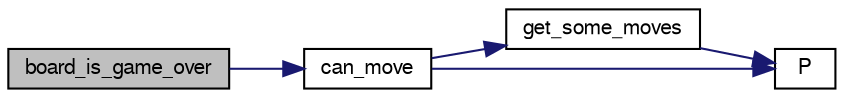 digraph "board_is_game_over"
{
 // LATEX_PDF_SIZE
  bgcolor="transparent";
  edge [fontname="FreeSans",fontsize="10",labelfontname="FreeSans",labelfontsize="10"];
  node [fontname="FreeSans",fontsize="10",shape=record];
  rankdir="LR";
  Node1 [label="board_is_game_over",height=0.2,width=0.4,color="black", fillcolor="grey75", style="filled", fontcolor="black",tooltip="Check if the game is over."];
  Node1 -> Node2 [color="midnightblue",fontsize="10",style="solid",fontname="FreeSans"];
  Node2 [label="can_move",height=0.2,width=0.4,color="black",URL="$board_8c.html#ae1a532d6eaa0e55357d0f4b9cd659b88",tooltip="Check if a player can move."];
  Node2 -> Node3 [color="midnightblue",fontsize="10",style="solid",fontname="FreeSans"];
  Node3 [label="get_some_moves",height=0.2,width=0.4,color="black",URL="$board_8c.html#a5db071e3e4d26a0b7d6425bb6333dd7f",tooltip="Get a part of the moves."];
  Node3 -> Node4 [color="midnightblue",fontsize="10",style="solid",fontname="FreeSans"];
  Node4 [label="P",height=0.2,width=0.4,color="black",URL="$generate__flip_8c.html#a11481f01e169aee1117c83a352c22222",tooltip=" "];
  Node2 -> Node4 [color="midnightblue",fontsize="10",style="solid",fontname="FreeSans"];
}
